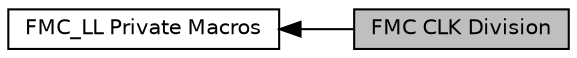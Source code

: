 digraph "FMC CLK Division"
{
  edge [fontname="Helvetica",fontsize="10",labelfontname="Helvetica",labelfontsize="10"];
  node [fontname="Helvetica",fontsize="10",shape=record];
  rankdir=LR;
  Node1 [label="FMC_LL  Private Macros",height=0.2,width=0.4,color="black", fillcolor="white", style="filled",URL="$group___f_m_c___l_l___private___macros.html"];
  Node0 [label="FMC CLK Division",height=0.2,width=0.4,color="black", fillcolor="grey75", style="filled", fontcolor="black"];
  Node1->Node0 [shape=plaintext, dir="back", style="solid"];
}
